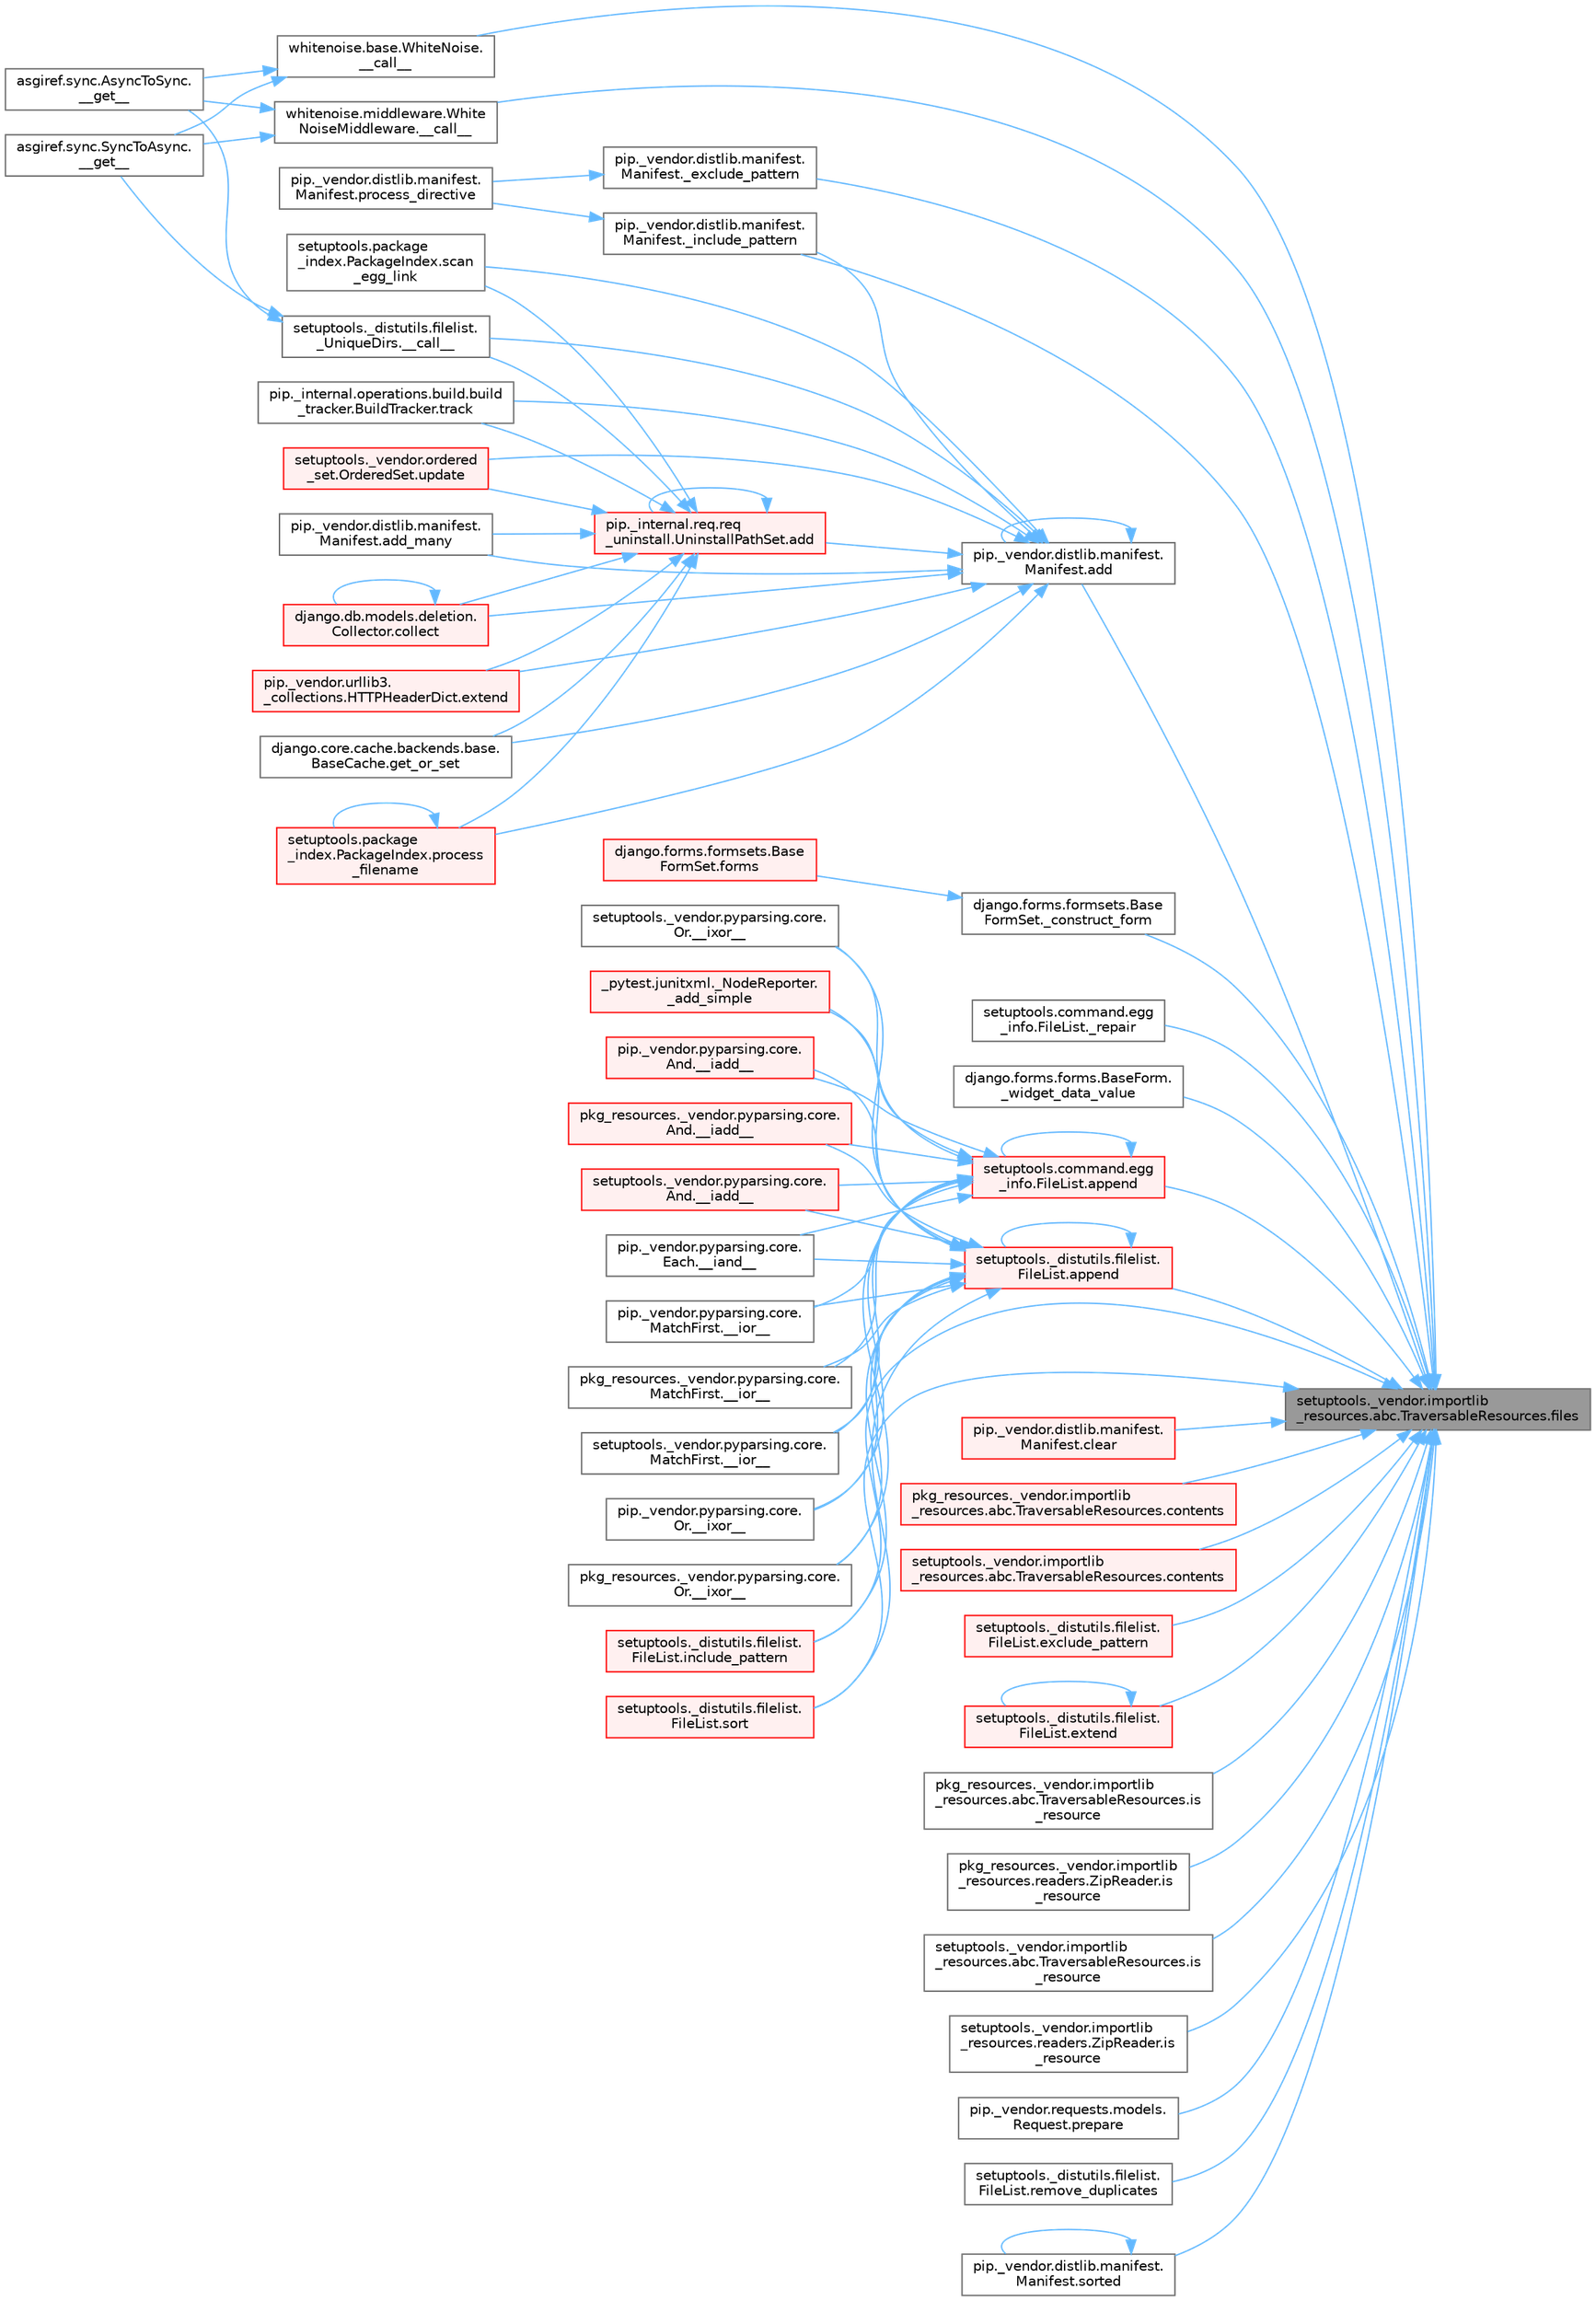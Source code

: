 digraph "setuptools._vendor.importlib_resources.abc.TraversableResources.files"
{
 // LATEX_PDF_SIZE
  bgcolor="transparent";
  edge [fontname=Helvetica,fontsize=10,labelfontname=Helvetica,labelfontsize=10];
  node [fontname=Helvetica,fontsize=10,shape=box,height=0.2,width=0.4];
  rankdir="RL";
  Node1 [id="Node000001",label="setuptools._vendor.importlib\l_resources.abc.TraversableResources.files",height=0.2,width=0.4,color="gray40", fillcolor="grey60", style="filled", fontcolor="black",tooltip=" "];
  Node1 -> Node2 [id="edge1_Node000001_Node000002",dir="back",color="steelblue1",style="solid",tooltip=" "];
  Node2 [id="Node000002",label="whitenoise.base.WhiteNoise.\l__call__",height=0.2,width=0.4,color="grey40", fillcolor="white", style="filled",URL="$classwhitenoise_1_1base_1_1_white_noise.html#ab69ed09639e4ade9a92277a9b899da68",tooltip=" "];
  Node2 -> Node3 [id="edge2_Node000002_Node000003",dir="back",color="steelblue1",style="solid",tooltip=" "];
  Node3 [id="Node000003",label="asgiref.sync.AsyncToSync.\l__get__",height=0.2,width=0.4,color="grey40", fillcolor="white", style="filled",URL="$classasgiref_1_1sync_1_1_async_to_sync.html#a23e9ef7a73da98dad9e3f4e65846969b",tooltip=" "];
  Node2 -> Node4 [id="edge3_Node000002_Node000004",dir="back",color="steelblue1",style="solid",tooltip=" "];
  Node4 [id="Node000004",label="asgiref.sync.SyncToAsync.\l__get__",height=0.2,width=0.4,color="grey40", fillcolor="white", style="filled",URL="$classasgiref_1_1sync_1_1_sync_to_async.html#aebdfbe3f01079a529fd2f39810597381",tooltip=" "];
  Node1 -> Node5 [id="edge4_Node000001_Node000005",dir="back",color="steelblue1",style="solid",tooltip=" "];
  Node5 [id="Node000005",label="whitenoise.middleware.White\lNoiseMiddleware.__call__",height=0.2,width=0.4,color="grey40", fillcolor="white", style="filled",URL="$classwhitenoise_1_1middleware_1_1_white_noise_middleware.html#aa3f80045431a706769634ee0fc6ca9d1",tooltip=" "];
  Node5 -> Node3 [id="edge5_Node000005_Node000003",dir="back",color="steelblue1",style="solid",tooltip=" "];
  Node5 -> Node4 [id="edge6_Node000005_Node000004",dir="back",color="steelblue1",style="solid",tooltip=" "];
  Node1 -> Node6 [id="edge7_Node000001_Node000006",dir="back",color="steelblue1",style="solid",tooltip=" "];
  Node6 [id="Node000006",label="django.forms.formsets.Base\lFormSet._construct_form",height=0.2,width=0.4,color="grey40", fillcolor="white", style="filled",URL="$classdjango_1_1forms_1_1formsets_1_1_base_form_set.html#a4a92b0779a5f5964325e73f9c8521fe8",tooltip=" "];
  Node6 -> Node7 [id="edge8_Node000006_Node000007",dir="back",color="steelblue1",style="solid",tooltip=" "];
  Node7 [id="Node000007",label="django.forms.formsets.Base\lFormSet.forms",height=0.2,width=0.4,color="red", fillcolor="#FFF0F0", style="filled",URL="$classdjango_1_1forms_1_1formsets_1_1_base_form_set.html#a398234150267aa3c6dceaa20a7a507f1",tooltip=" "];
  Node1 -> Node707 [id="edge9_Node000001_Node000707",dir="back",color="steelblue1",style="solid",tooltip=" "];
  Node707 [id="Node000707",label="pip._vendor.distlib.manifest.\lManifest._exclude_pattern",height=0.2,width=0.4,color="grey40", fillcolor="white", style="filled",URL="$classpip_1_1__vendor_1_1distlib_1_1manifest_1_1_manifest.html#a4bd92bd408c6f080795a5c18bb2c6030",tooltip=" "];
  Node707 -> Node708 [id="edge10_Node000707_Node000708",dir="back",color="steelblue1",style="solid",tooltip=" "];
  Node708 [id="Node000708",label="pip._vendor.distlib.manifest.\lManifest.process_directive",height=0.2,width=0.4,color="grey40", fillcolor="white", style="filled",URL="$classpip_1_1__vendor_1_1distlib_1_1manifest_1_1_manifest.html#a9f44d6d6f47fad2d4fa9d780039d56da",tooltip=" "];
  Node1 -> Node709 [id="edge11_Node000001_Node000709",dir="back",color="steelblue1",style="solid",tooltip=" "];
  Node709 [id="Node000709",label="pip._vendor.distlib.manifest.\lManifest._include_pattern",height=0.2,width=0.4,color="grey40", fillcolor="white", style="filled",URL="$classpip_1_1__vendor_1_1distlib_1_1manifest_1_1_manifest.html#a4599dc42a99e1cee1644e6b2d97e7103",tooltip=" "];
  Node709 -> Node708 [id="edge12_Node000709_Node000708",dir="back",color="steelblue1",style="solid",tooltip=" "];
  Node1 -> Node710 [id="edge13_Node000001_Node000710",dir="back",color="steelblue1",style="solid",tooltip=" "];
  Node710 [id="Node000710",label="setuptools.command.egg\l_info.FileList._repair",height=0.2,width=0.4,color="grey40", fillcolor="white", style="filled",URL="$classsetuptools_1_1command_1_1egg__info_1_1_file_list.html#a2661dc70c72673701e1b6740b9cecc1e",tooltip=" "];
  Node1 -> Node107 [id="edge14_Node000001_Node000107",dir="back",color="steelblue1",style="solid",tooltip=" "];
  Node107 [id="Node000107",label="django.forms.forms.BaseForm.\l_widget_data_value",height=0.2,width=0.4,color="grey40", fillcolor="white", style="filled",URL="$classdjango_1_1forms_1_1forms_1_1_base_form.html#a237e69a267c76deaa1f2bb226b221391",tooltip=" "];
  Node1 -> Node711 [id="edge15_Node000001_Node000711",dir="back",color="steelblue1",style="solid",tooltip=" "];
  Node711 [id="Node000711",label="pip._vendor.distlib.manifest.\lManifest.add",height=0.2,width=0.4,color="grey40", fillcolor="white", style="filled",URL="$classpip_1_1__vendor_1_1distlib_1_1manifest_1_1_manifest.html#aae84ea0f83bcc2cbb7d5a31fc767120f",tooltip=" "];
  Node711 -> Node112 [id="edge16_Node000711_Node000112",dir="back",color="steelblue1",style="solid",tooltip=" "];
  Node112 [id="Node000112",label="setuptools._distutils.filelist.\l_UniqueDirs.__call__",height=0.2,width=0.4,color="grey40", fillcolor="white", style="filled",URL="$classsetuptools_1_1__distutils_1_1filelist_1_1___unique_dirs.html#ae93f93be227a359a5acb33f43588be38",tooltip=" "];
  Node112 -> Node3 [id="edge17_Node000112_Node000003",dir="back",color="steelblue1",style="solid",tooltip=" "];
  Node112 -> Node4 [id="edge18_Node000112_Node000004",dir="back",color="steelblue1",style="solid",tooltip=" "];
  Node711 -> Node709 [id="edge19_Node000711_Node000709",dir="back",color="steelblue1",style="solid",tooltip=" "];
  Node711 -> Node113 [id="edge20_Node000711_Node000113",dir="back",color="steelblue1",style="solid",tooltip=" "];
  Node113 [id="Node000113",label="pip._internal.req.req\l_uninstall.UninstallPathSet.add",height=0.2,width=0.4,color="red", fillcolor="#FFF0F0", style="filled",URL="$classpip_1_1__internal_1_1req_1_1req__uninstall_1_1_uninstall_path_set.html#ad34a919f45b9c89e6b0d59ec0d24ba4c",tooltip=" "];
  Node113 -> Node112 [id="edge21_Node000113_Node000112",dir="back",color="steelblue1",style="solid",tooltip=" "];
  Node113 -> Node113 [id="edge22_Node000113_Node000113",dir="back",color="steelblue1",style="solid",tooltip=" "];
  Node113 -> Node114 [id="edge23_Node000113_Node000114",dir="back",color="steelblue1",style="solid",tooltip=" "];
  Node114 [id="Node000114",label="pip._vendor.distlib.manifest.\lManifest.add_many",height=0.2,width=0.4,color="grey40", fillcolor="white", style="filled",URL="$classpip_1_1__vendor_1_1distlib_1_1manifest_1_1_manifest.html#aedd3a1430fdbbc656b0c203b798ad944",tooltip=" "];
  Node113 -> Node116 [id="edge24_Node000113_Node000116",dir="back",color="steelblue1",style="solid",tooltip=" "];
  Node116 [id="Node000116",label="django.db.models.deletion.\lCollector.collect",height=0.2,width=0.4,color="red", fillcolor="#FFF0F0", style="filled",URL="$classdjango_1_1db_1_1models_1_1deletion_1_1_collector.html#ae6d2a061dcb129755a51ced6ab45edad",tooltip=" "];
  Node116 -> Node116 [id="edge25_Node000116_Node000116",dir="back",color="steelblue1",style="solid",tooltip=" "];
  Node113 -> Node281 [id="edge26_Node000113_Node000281",dir="back",color="steelblue1",style="solid",tooltip=" "];
  Node281 [id="Node000281",label="pip._vendor.urllib3.\l_collections.HTTPHeaderDict.extend",height=0.2,width=0.4,color="red", fillcolor="#FFF0F0", style="filled",URL="$classpip_1_1__vendor_1_1urllib3_1_1__collections_1_1_h_t_t_p_header_dict.html#a2e1d7729c6ade1c90e37914063295d1f",tooltip=" "];
  Node113 -> Node712 [id="edge27_Node000113_Node000712",dir="back",color="steelblue1",style="solid",tooltip=" "];
  Node712 [id="Node000712",label="django.core.cache.backends.base.\lBaseCache.get_or_set",height=0.2,width=0.4,color="grey40", fillcolor="white", style="filled",URL="$classdjango_1_1core_1_1cache_1_1backends_1_1base_1_1_base_cache.html#ac478d532b4c2b74987f49ff8291e5343",tooltip=" "];
  Node113 -> Node713 [id="edge28_Node000113_Node000713",dir="back",color="steelblue1",style="solid",tooltip=" "];
  Node713 [id="Node000713",label="setuptools.package\l_index.PackageIndex.process\l_filename",height=0.2,width=0.4,color="red", fillcolor="#FFF0F0", style="filled",URL="$classsetuptools_1_1package__index_1_1_package_index.html#ab04da07ff3d457892f53ca1e671514cc",tooltip=" "];
  Node713 -> Node713 [id="edge29_Node000713_Node000713",dir="back",color="steelblue1",style="solid",tooltip=" "];
  Node113 -> Node722 [id="edge30_Node000113_Node000722",dir="back",color="steelblue1",style="solid",tooltip=" "];
  Node722 [id="Node000722",label="setuptools.package\l_index.PackageIndex.scan\l_egg_link",height=0.2,width=0.4,color="grey40", fillcolor="white", style="filled",URL="$classsetuptools_1_1package__index_1_1_package_index.html#a96dd6026fe8fc64412e12229e6188bc6",tooltip=" "];
  Node113 -> Node723 [id="edge31_Node000113_Node000723",dir="back",color="steelblue1",style="solid",tooltip=" "];
  Node723 [id="Node000723",label="pip._internal.operations.build.build\l_tracker.BuildTracker.track",height=0.2,width=0.4,color="grey40", fillcolor="white", style="filled",URL="$classpip_1_1__internal_1_1operations_1_1build_1_1build__tracker_1_1_build_tracker.html#a394d42a69664a5949488bfdfa79a8a1d",tooltip=" "];
  Node113 -> Node724 [id="edge32_Node000113_Node000724",dir="back",color="steelblue1",style="solid",tooltip=" "];
  Node724 [id="Node000724",label="setuptools._vendor.ordered\l_set.OrderedSet.update",height=0.2,width=0.4,color="red", fillcolor="#FFF0F0", style="filled",URL="$classsetuptools_1_1__vendor_1_1ordered__set_1_1_ordered_set.html#ad65452f0c741c86dce23bcba0a55c04e",tooltip=" "];
  Node711 -> Node711 [id="edge33_Node000711_Node000711",dir="back",color="steelblue1",style="solid",tooltip=" "];
  Node711 -> Node114 [id="edge34_Node000711_Node000114",dir="back",color="steelblue1",style="solid",tooltip=" "];
  Node711 -> Node116 [id="edge35_Node000711_Node000116",dir="back",color="steelblue1",style="solid",tooltip=" "];
  Node711 -> Node281 [id="edge36_Node000711_Node000281",dir="back",color="steelblue1",style="solid",tooltip=" "];
  Node711 -> Node712 [id="edge37_Node000711_Node000712",dir="back",color="steelblue1",style="solid",tooltip=" "];
  Node711 -> Node713 [id="edge38_Node000711_Node000713",dir="back",color="steelblue1",style="solid",tooltip=" "];
  Node711 -> Node722 [id="edge39_Node000711_Node000722",dir="back",color="steelblue1",style="solid",tooltip=" "];
  Node711 -> Node723 [id="edge40_Node000711_Node000723",dir="back",color="steelblue1",style="solid",tooltip=" "];
  Node711 -> Node724 [id="edge41_Node000711_Node000724",dir="back",color="steelblue1",style="solid",tooltip=" "];
  Node1 -> Node725 [id="edge42_Node000001_Node000725",dir="back",color="steelblue1",style="solid",tooltip=" "];
  Node725 [id="Node000725",label="setuptools._distutils.filelist.\lFileList.append",height=0.2,width=0.4,color="red", fillcolor="#FFF0F0", style="filled",URL="$classsetuptools_1_1__distutils_1_1filelist_1_1_file_list.html#aa9ee6398f54c690ec1af5df79fb1fbac",tooltip=" "];
  Node725 -> Node726 [id="edge43_Node000725_Node000726",dir="back",color="steelblue1",style="solid",tooltip=" "];
  Node726 [id="Node000726",label="pip._vendor.pyparsing.core.\lAnd.__iadd__",height=0.2,width=0.4,color="red", fillcolor="#FFF0F0", style="filled",URL="$classpip_1_1__vendor_1_1pyparsing_1_1core_1_1_and.html#a95acc8d227938acc37737c38dedc21ae",tooltip=" "];
  Node725 -> Node730 [id="edge44_Node000725_Node000730",dir="back",color="steelblue1",style="solid",tooltip=" "];
  Node730 [id="Node000730",label="pkg_resources._vendor.pyparsing.core.\lAnd.__iadd__",height=0.2,width=0.4,color="red", fillcolor="#FFF0F0", style="filled",URL="$classpkg__resources_1_1__vendor_1_1pyparsing_1_1core_1_1_and.html#a3518d567360a52cd23673c05d57da5ec",tooltip=" "];
  Node725 -> Node731 [id="edge45_Node000725_Node000731",dir="back",color="steelblue1",style="solid",tooltip=" "];
  Node731 [id="Node000731",label="setuptools._vendor.pyparsing.core.\lAnd.__iadd__",height=0.2,width=0.4,color="red", fillcolor="#FFF0F0", style="filled",URL="$classsetuptools_1_1__vendor_1_1pyparsing_1_1core_1_1_and.html#ae5d5acd18921d1ec46dfdb9ab9dd9a79",tooltip=" "];
  Node725 -> Node732 [id="edge46_Node000725_Node000732",dir="back",color="steelblue1",style="solid",tooltip=" "];
  Node732 [id="Node000732",label="pip._vendor.pyparsing.core.\lEach.__iand__",height=0.2,width=0.4,color="grey40", fillcolor="white", style="filled",URL="$classpip_1_1__vendor_1_1pyparsing_1_1core_1_1_each.html#a1d27b3e9e2bc5b807febd382a9439497",tooltip=" "];
  Node725 -> Node733 [id="edge47_Node000725_Node000733",dir="back",color="steelblue1",style="solid",tooltip=" "];
  Node733 [id="Node000733",label="pip._vendor.pyparsing.core.\lMatchFirst.__ior__",height=0.2,width=0.4,color="grey40", fillcolor="white", style="filled",URL="$classpip_1_1__vendor_1_1pyparsing_1_1core_1_1_match_first.html#ad0838e82fc3e9833a6c81c7a63e030d9",tooltip=" "];
  Node725 -> Node734 [id="edge48_Node000725_Node000734",dir="back",color="steelblue1",style="solid",tooltip=" "];
  Node734 [id="Node000734",label="pkg_resources._vendor.pyparsing.core.\lMatchFirst.__ior__",height=0.2,width=0.4,color="grey40", fillcolor="white", style="filled",URL="$classpkg__resources_1_1__vendor_1_1pyparsing_1_1core_1_1_match_first.html#a58dab88aff8bd3218094f602fbc265f7",tooltip=" "];
  Node725 -> Node735 [id="edge49_Node000725_Node000735",dir="back",color="steelblue1",style="solid",tooltip=" "];
  Node735 [id="Node000735",label="setuptools._vendor.pyparsing.core.\lMatchFirst.__ior__",height=0.2,width=0.4,color="grey40", fillcolor="white", style="filled",URL="$classsetuptools_1_1__vendor_1_1pyparsing_1_1core_1_1_match_first.html#a52ca6c6dcade163b72b05e8a4be07986",tooltip=" "];
  Node725 -> Node736 [id="edge50_Node000725_Node000736",dir="back",color="steelblue1",style="solid",tooltip=" "];
  Node736 [id="Node000736",label="pip._vendor.pyparsing.core.\lOr.__ixor__",height=0.2,width=0.4,color="grey40", fillcolor="white", style="filled",URL="$classpip_1_1__vendor_1_1pyparsing_1_1core_1_1_or.html#a3e25cc44ee800ddd31da17c2aba1439c",tooltip=" "];
  Node725 -> Node737 [id="edge51_Node000725_Node000737",dir="back",color="steelblue1",style="solid",tooltip=" "];
  Node737 [id="Node000737",label="pkg_resources._vendor.pyparsing.core.\lOr.__ixor__",height=0.2,width=0.4,color="grey40", fillcolor="white", style="filled",URL="$classpkg__resources_1_1__vendor_1_1pyparsing_1_1core_1_1_or.html#a816506d6b6cd56e49e24955f5b3ebb1f",tooltip=" "];
  Node725 -> Node738 [id="edge52_Node000725_Node000738",dir="back",color="steelblue1",style="solid",tooltip=" "];
  Node738 [id="Node000738",label="setuptools._vendor.pyparsing.core.\lOr.__ixor__",height=0.2,width=0.4,color="grey40", fillcolor="white", style="filled",URL="$classsetuptools_1_1__vendor_1_1pyparsing_1_1core_1_1_or.html#a3ec14f79774e3ecd53a5db54b830a8c9",tooltip=" "];
  Node725 -> Node739 [id="edge53_Node000725_Node000739",dir="back",color="steelblue1",style="solid",tooltip=" "];
  Node739 [id="Node000739",label="_pytest.junitxml._NodeReporter.\l_add_simple",height=0.2,width=0.4,color="red", fillcolor="#FFF0F0", style="filled",URL="$class__pytest_1_1junitxml_1_1___node_reporter.html#a4391acb1ac84356509d35b7f19e9ed05",tooltip=" "];
  Node725 -> Node725 [id="edge54_Node000725_Node000725",dir="back",color="steelblue1",style="solid",tooltip=" "];
  Node725 -> Node847 [id="edge55_Node000725_Node000847",dir="back",color="steelblue1",style="solid",tooltip=" "];
  Node847 [id="Node000847",label="setuptools._distutils.filelist.\lFileList.include_pattern",height=0.2,width=0.4,color="red", fillcolor="#FFF0F0", style="filled",URL="$classsetuptools_1_1__distutils_1_1filelist_1_1_file_list.html#ae9fe5a8142554ed017ad8c30fec0013d",tooltip=" "];
  Node725 -> Node854 [id="edge56_Node000725_Node000854",dir="back",color="steelblue1",style="solid",tooltip=" "];
  Node854 [id="Node000854",label="setuptools._distutils.filelist.\lFileList.sort",height=0.2,width=0.4,color="red", fillcolor="#FFF0F0", style="filled",URL="$classsetuptools_1_1__distutils_1_1filelist_1_1_file_list.html#a22aca338a56171f45d6a8f9e7abe6498",tooltip=" "];
  Node1 -> Node836 [id="edge57_Node000001_Node000836",dir="back",color="steelblue1",style="solid",tooltip=" "];
  Node836 [id="Node000836",label="setuptools.command.egg\l_info.FileList.append",height=0.2,width=0.4,color="red", fillcolor="#FFF0F0", style="filled",URL="$classsetuptools_1_1command_1_1egg__info_1_1_file_list.html#a824a1cbf2a36d3079c6f24506056cf44",tooltip=" "];
  Node836 -> Node726 [id="edge58_Node000836_Node000726",dir="back",color="steelblue1",style="solid",tooltip=" "];
  Node836 -> Node730 [id="edge59_Node000836_Node000730",dir="back",color="steelblue1",style="solid",tooltip=" "];
  Node836 -> Node731 [id="edge60_Node000836_Node000731",dir="back",color="steelblue1",style="solid",tooltip=" "];
  Node836 -> Node732 [id="edge61_Node000836_Node000732",dir="back",color="steelblue1",style="solid",tooltip=" "];
  Node836 -> Node733 [id="edge62_Node000836_Node000733",dir="back",color="steelblue1",style="solid",tooltip=" "];
  Node836 -> Node734 [id="edge63_Node000836_Node000734",dir="back",color="steelblue1",style="solid",tooltip=" "];
  Node836 -> Node735 [id="edge64_Node000836_Node000735",dir="back",color="steelblue1",style="solid",tooltip=" "];
  Node836 -> Node736 [id="edge65_Node000836_Node000736",dir="back",color="steelblue1",style="solid",tooltip=" "];
  Node836 -> Node737 [id="edge66_Node000836_Node000737",dir="back",color="steelblue1",style="solid",tooltip=" "];
  Node836 -> Node738 [id="edge67_Node000836_Node000738",dir="back",color="steelblue1",style="solid",tooltip=" "];
  Node836 -> Node739 [id="edge68_Node000836_Node000739",dir="back",color="steelblue1",style="solid",tooltip=" "];
  Node836 -> Node836 [id="edge69_Node000836_Node000836",dir="back",color="steelblue1",style="solid",tooltip=" "];
  Node1 -> Node839 [id="edge70_Node000001_Node000839",dir="back",color="steelblue1",style="solid",tooltip=" "];
  Node839 [id="Node000839",label="pip._vendor.distlib.manifest.\lManifest.clear",height=0.2,width=0.4,color="red", fillcolor="#FFF0F0", style="filled",URL="$classpip_1_1__vendor_1_1distlib_1_1manifest_1_1_manifest.html#a415875ee7b2fe97d61f871a97e4ca891",tooltip=" "];
  Node1 -> Node840 [id="edge71_Node000001_Node000840",dir="back",color="steelblue1",style="solid",tooltip=" "];
  Node840 [id="Node000840",label="pkg_resources._vendor.importlib\l_resources.abc.TraversableResources.contents",height=0.2,width=0.4,color="red", fillcolor="#FFF0F0", style="filled",URL="$classpkg__resources_1_1__vendor_1_1importlib__resources_1_1abc_1_1_traversable_resources.html#a4c7bc89bdda181437b356630cc15d1af",tooltip=" "];
  Node1 -> Node843 [id="edge72_Node000001_Node000843",dir="back",color="steelblue1",style="solid",tooltip=" "];
  Node843 [id="Node000843",label="setuptools._vendor.importlib\l_resources.abc.TraversableResources.contents",height=0.2,width=0.4,color="red", fillcolor="#FFF0F0", style="filled",URL="$classsetuptools_1_1__vendor_1_1importlib__resources_1_1abc_1_1_traversable_resources.html#a2a1d7f62d641d51c6eec626045ff3b7a",tooltip=" "];
  Node1 -> Node844 [id="edge73_Node000001_Node000844",dir="back",color="steelblue1",style="solid",tooltip=" "];
  Node844 [id="Node000844",label="setuptools._distutils.filelist.\lFileList.exclude_pattern",height=0.2,width=0.4,color="red", fillcolor="#FFF0F0", style="filled",URL="$classsetuptools_1_1__distutils_1_1filelist_1_1_file_list.html#aff56d4a96467b8946dbe075f15525723",tooltip=" "];
  Node1 -> Node846 [id="edge74_Node000001_Node000846",dir="back",color="steelblue1",style="solid",tooltip=" "];
  Node846 [id="Node000846",label="setuptools._distutils.filelist.\lFileList.extend",height=0.2,width=0.4,color="red", fillcolor="#FFF0F0", style="filled",URL="$classsetuptools_1_1__distutils_1_1filelist_1_1_file_list.html#afbb5d33eba4b305a48c0864d954956a4",tooltip=" "];
  Node846 -> Node846 [id="edge75_Node000846_Node000846",dir="back",color="steelblue1",style="solid",tooltip=" "];
  Node1 -> Node847 [id="edge76_Node000001_Node000847",dir="back",color="steelblue1",style="solid",tooltip=" "];
  Node1 -> Node848 [id="edge77_Node000001_Node000848",dir="back",color="steelblue1",style="solid",tooltip=" "];
  Node848 [id="Node000848",label="pkg_resources._vendor.importlib\l_resources.abc.TraversableResources.is\l_resource",height=0.2,width=0.4,color="grey40", fillcolor="white", style="filled",URL="$classpkg__resources_1_1__vendor_1_1importlib__resources_1_1abc_1_1_traversable_resources.html#a789d062cffab3aec616ee597e9f20158",tooltip=" "];
  Node1 -> Node849 [id="edge78_Node000001_Node000849",dir="back",color="steelblue1",style="solid",tooltip=" "];
  Node849 [id="Node000849",label="pkg_resources._vendor.importlib\l_resources.readers.ZipReader.is\l_resource",height=0.2,width=0.4,color="grey40", fillcolor="white", style="filled",URL="$classpkg__resources_1_1__vendor_1_1importlib__resources_1_1readers_1_1_zip_reader.html#ad9dd30a99935c571aea05020f936547d",tooltip=" "];
  Node1 -> Node850 [id="edge79_Node000001_Node000850",dir="back",color="steelblue1",style="solid",tooltip=" "];
  Node850 [id="Node000850",label="setuptools._vendor.importlib\l_resources.abc.TraversableResources.is\l_resource",height=0.2,width=0.4,color="grey40", fillcolor="white", style="filled",URL="$classsetuptools_1_1__vendor_1_1importlib__resources_1_1abc_1_1_traversable_resources.html#a14d5a3f5d5a3a453bf69683df8c3f6f6",tooltip=" "];
  Node1 -> Node851 [id="edge80_Node000001_Node000851",dir="back",color="steelblue1",style="solid",tooltip=" "];
  Node851 [id="Node000851",label="setuptools._vendor.importlib\l_resources.readers.ZipReader.is\l_resource",height=0.2,width=0.4,color="grey40", fillcolor="white", style="filled",URL="$classsetuptools_1_1__vendor_1_1importlib__resources_1_1readers_1_1_zip_reader.html#af50ce280fd2952069d47a7bc7670d7e1",tooltip=" "];
  Node1 -> Node852 [id="edge81_Node000001_Node000852",dir="back",color="steelblue1",style="solid",tooltip=" "];
  Node852 [id="Node000852",label="pip._vendor.requests.models.\lRequest.prepare",height=0.2,width=0.4,color="grey40", fillcolor="white", style="filled",URL="$classpip_1_1__vendor_1_1requests_1_1models_1_1_request.html#a521f9d64b1ea263abc8fb0c3f957b2ab",tooltip=" "];
  Node1 -> Node853 [id="edge82_Node000001_Node000853",dir="back",color="steelblue1",style="solid",tooltip=" "];
  Node853 [id="Node000853",label="setuptools._distutils.filelist.\lFileList.remove_duplicates",height=0.2,width=0.4,color="grey40", fillcolor="white", style="filled",URL="$classsetuptools_1_1__distutils_1_1filelist_1_1_file_list.html#a52bd4da0e3a5199cbc6b921965cef2d3",tooltip=" "];
  Node1 -> Node854 [id="edge83_Node000001_Node000854",dir="back",color="steelblue1",style="solid",tooltip=" "];
  Node1 -> Node2112 [id="edge84_Node000001_Node002112",dir="back",color="steelblue1",style="solid",tooltip=" "];
  Node2112 [id="Node002112",label="pip._vendor.distlib.manifest.\lManifest.sorted",height=0.2,width=0.4,color="grey40", fillcolor="white", style="filled",URL="$classpip_1_1__vendor_1_1distlib_1_1manifest_1_1_manifest.html#a5d52796ec0da0284e13756b60934b972",tooltip=" "];
  Node2112 -> Node2112 [id="edge85_Node002112_Node002112",dir="back",color="steelblue1",style="solid",tooltip=" "];
}
